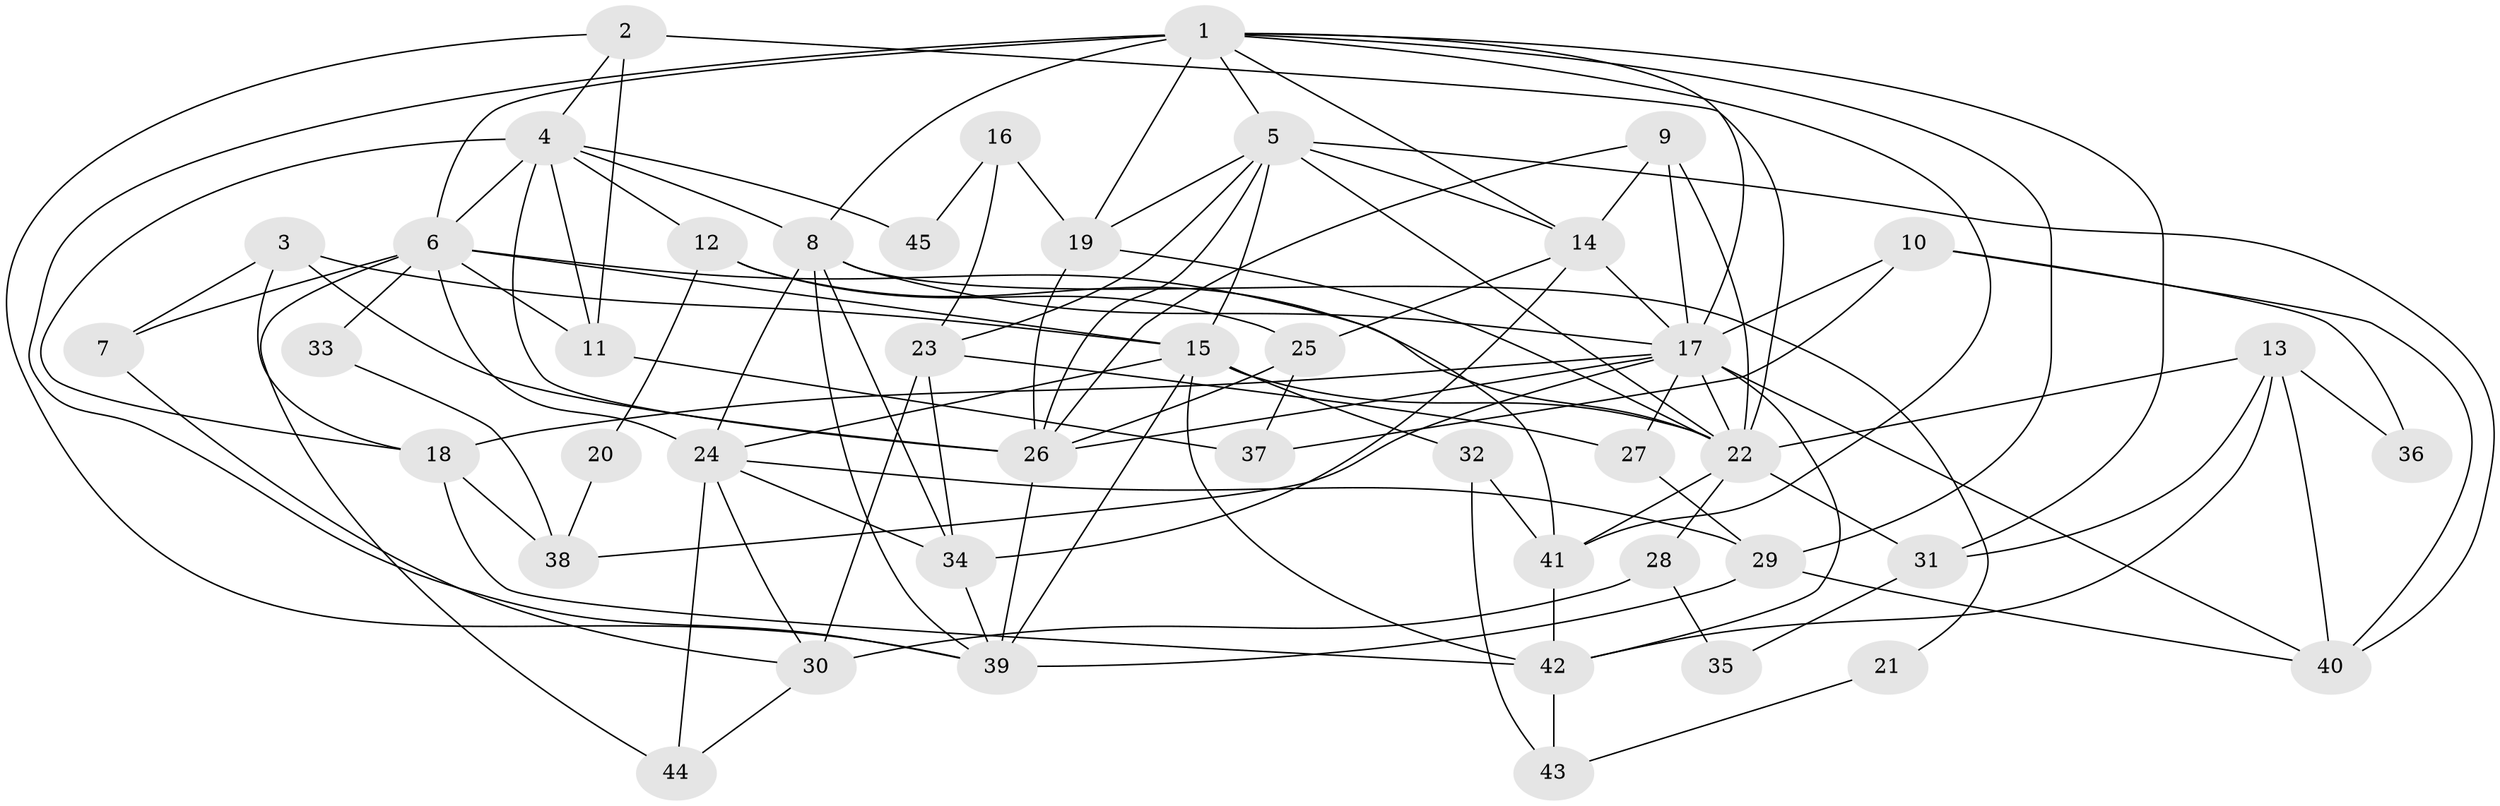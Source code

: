 // original degree distribution, {8: 0.033707865168539325, 5: 0.1797752808988764, 4: 0.2696629213483146, 3: 0.24719101123595505, 2: 0.15730337078651685, 6: 0.0898876404494382, 7: 0.02247191011235955}
// Generated by graph-tools (version 1.1) at 2025/50/03/04/25 22:50:58]
// undirected, 45 vertices, 112 edges
graph export_dot {
  node [color=gray90,style=filled];
  1;
  2;
  3;
  4;
  5;
  6;
  7;
  8;
  9;
  10;
  11;
  12;
  13;
  14;
  15;
  16;
  17;
  18;
  19;
  20;
  21;
  22;
  23;
  24;
  25;
  26;
  27;
  28;
  29;
  30;
  31;
  32;
  33;
  34;
  35;
  36;
  37;
  38;
  39;
  40;
  41;
  42;
  43;
  44;
  45;
  1 -- 5 [weight=1.0];
  1 -- 6 [weight=1.0];
  1 -- 8 [weight=2.0];
  1 -- 14 [weight=1.0];
  1 -- 17 [weight=1.0];
  1 -- 19 [weight=2.0];
  1 -- 29 [weight=1.0];
  1 -- 31 [weight=1.0];
  1 -- 39 [weight=1.0];
  1 -- 41 [weight=1.0];
  2 -- 4 [weight=1.0];
  2 -- 11 [weight=1.0];
  2 -- 22 [weight=2.0];
  2 -- 39 [weight=1.0];
  3 -- 7 [weight=1.0];
  3 -- 15 [weight=1.0];
  3 -- 18 [weight=1.0];
  3 -- 26 [weight=1.0];
  4 -- 6 [weight=1.0];
  4 -- 8 [weight=1.0];
  4 -- 11 [weight=1.0];
  4 -- 12 [weight=2.0];
  4 -- 18 [weight=1.0];
  4 -- 26 [weight=1.0];
  4 -- 45 [weight=1.0];
  5 -- 14 [weight=1.0];
  5 -- 15 [weight=1.0];
  5 -- 19 [weight=1.0];
  5 -- 22 [weight=2.0];
  5 -- 23 [weight=1.0];
  5 -- 26 [weight=1.0];
  5 -- 40 [weight=1.0];
  6 -- 7 [weight=1.0];
  6 -- 11 [weight=1.0];
  6 -- 15 [weight=1.0];
  6 -- 22 [weight=1.0];
  6 -- 24 [weight=1.0];
  6 -- 33 [weight=1.0];
  6 -- 44 [weight=1.0];
  7 -- 30 [weight=1.0];
  8 -- 17 [weight=2.0];
  8 -- 21 [weight=1.0];
  8 -- 24 [weight=1.0];
  8 -- 34 [weight=1.0];
  8 -- 39 [weight=1.0];
  9 -- 14 [weight=1.0];
  9 -- 17 [weight=1.0];
  9 -- 22 [weight=1.0];
  9 -- 26 [weight=1.0];
  10 -- 17 [weight=1.0];
  10 -- 36 [weight=1.0];
  10 -- 37 [weight=1.0];
  10 -- 40 [weight=1.0];
  11 -- 37 [weight=1.0];
  12 -- 20 [weight=1.0];
  12 -- 25 [weight=1.0];
  12 -- 41 [weight=1.0];
  13 -- 22 [weight=1.0];
  13 -- 31 [weight=1.0];
  13 -- 36 [weight=1.0];
  13 -- 40 [weight=1.0];
  13 -- 42 [weight=1.0];
  14 -- 17 [weight=1.0];
  14 -- 25 [weight=1.0];
  14 -- 34 [weight=1.0];
  15 -- 22 [weight=1.0];
  15 -- 24 [weight=1.0];
  15 -- 32 [weight=1.0];
  15 -- 39 [weight=1.0];
  15 -- 42 [weight=1.0];
  16 -- 19 [weight=1.0];
  16 -- 23 [weight=1.0];
  16 -- 45 [weight=1.0];
  17 -- 18 [weight=1.0];
  17 -- 22 [weight=3.0];
  17 -- 26 [weight=1.0];
  17 -- 27 [weight=1.0];
  17 -- 38 [weight=1.0];
  17 -- 40 [weight=1.0];
  17 -- 42 [weight=1.0];
  18 -- 38 [weight=1.0];
  18 -- 42 [weight=1.0];
  19 -- 22 [weight=1.0];
  19 -- 26 [weight=1.0];
  20 -- 38 [weight=1.0];
  21 -- 43 [weight=1.0];
  22 -- 28 [weight=1.0];
  22 -- 31 [weight=1.0];
  22 -- 41 [weight=1.0];
  23 -- 27 [weight=1.0];
  23 -- 30 [weight=1.0];
  23 -- 34 [weight=3.0];
  24 -- 29 [weight=1.0];
  24 -- 30 [weight=1.0];
  24 -- 34 [weight=1.0];
  24 -- 44 [weight=1.0];
  25 -- 26 [weight=1.0];
  25 -- 37 [weight=1.0];
  26 -- 39 [weight=2.0];
  27 -- 29 [weight=1.0];
  28 -- 30 [weight=2.0];
  28 -- 35 [weight=1.0];
  29 -- 39 [weight=1.0];
  29 -- 40 [weight=1.0];
  30 -- 44 [weight=1.0];
  31 -- 35 [weight=1.0];
  32 -- 41 [weight=1.0];
  32 -- 43 [weight=1.0];
  33 -- 38 [weight=1.0];
  34 -- 39 [weight=1.0];
  41 -- 42 [weight=1.0];
  42 -- 43 [weight=1.0];
}
